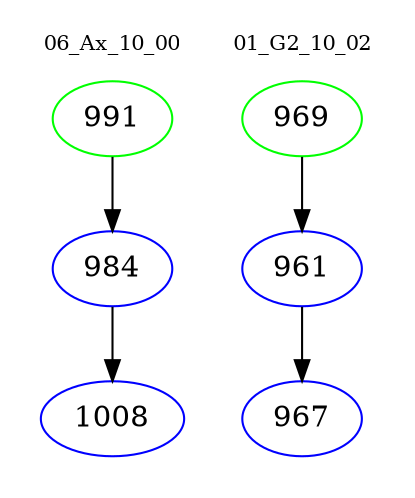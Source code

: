 digraph{
subgraph cluster_0 {
color = white
label = "06_Ax_10_00";
fontsize=10;
T0_991 [label="991", color="green"]
T0_991 -> T0_984 [color="black"]
T0_984 [label="984", color="blue"]
T0_984 -> T0_1008 [color="black"]
T0_1008 [label="1008", color="blue"]
}
subgraph cluster_1 {
color = white
label = "01_G2_10_02";
fontsize=10;
T1_969 [label="969", color="green"]
T1_969 -> T1_961 [color="black"]
T1_961 [label="961", color="blue"]
T1_961 -> T1_967 [color="black"]
T1_967 [label="967", color="blue"]
}
}
